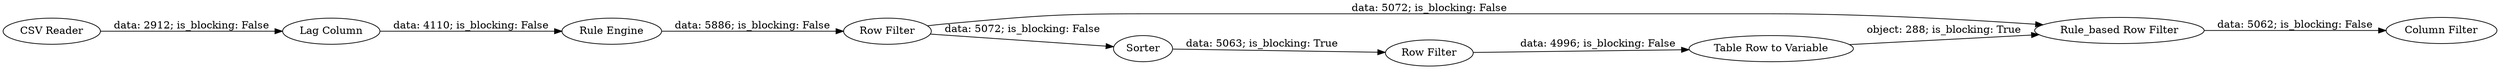 digraph {
	"5080385840937206119_2" [label="Lag Column"]
	"5080385840937206119_4" [label="Row Filter"]
	"5080385840937206119_1" [label="CSV Reader"]
	"5080385840937206119_8" [label="Table Row to Variable"]
	"5080385840937206119_9" [label="Column Filter"]
	"5080385840937206119_5" [label="Rule_based Row Filter"]
	"5080385840937206119_3" [label="Rule Engine"]
	"5080385840937206119_7" [label="Row Filter"]
	"5080385840937206119_6" [label=Sorter]
	"5080385840937206119_8" -> "5080385840937206119_5" [label="object: 288; is_blocking: True"]
	"5080385840937206119_7" -> "5080385840937206119_8" [label="data: 4996; is_blocking: False"]
	"5080385840937206119_4" -> "5080385840937206119_5" [label="data: 5072; is_blocking: False"]
	"5080385840937206119_6" -> "5080385840937206119_7" [label="data: 5063; is_blocking: True"]
	"5080385840937206119_3" -> "5080385840937206119_4" [label="data: 5886; is_blocking: False"]
	"5080385840937206119_5" -> "5080385840937206119_9" [label="data: 5062; is_blocking: False"]
	"5080385840937206119_2" -> "5080385840937206119_3" [label="data: 4110; is_blocking: False"]
	"5080385840937206119_1" -> "5080385840937206119_2" [label="data: 2912; is_blocking: False"]
	"5080385840937206119_4" -> "5080385840937206119_6" [label="data: 5072; is_blocking: False"]
	rankdir=LR
}

